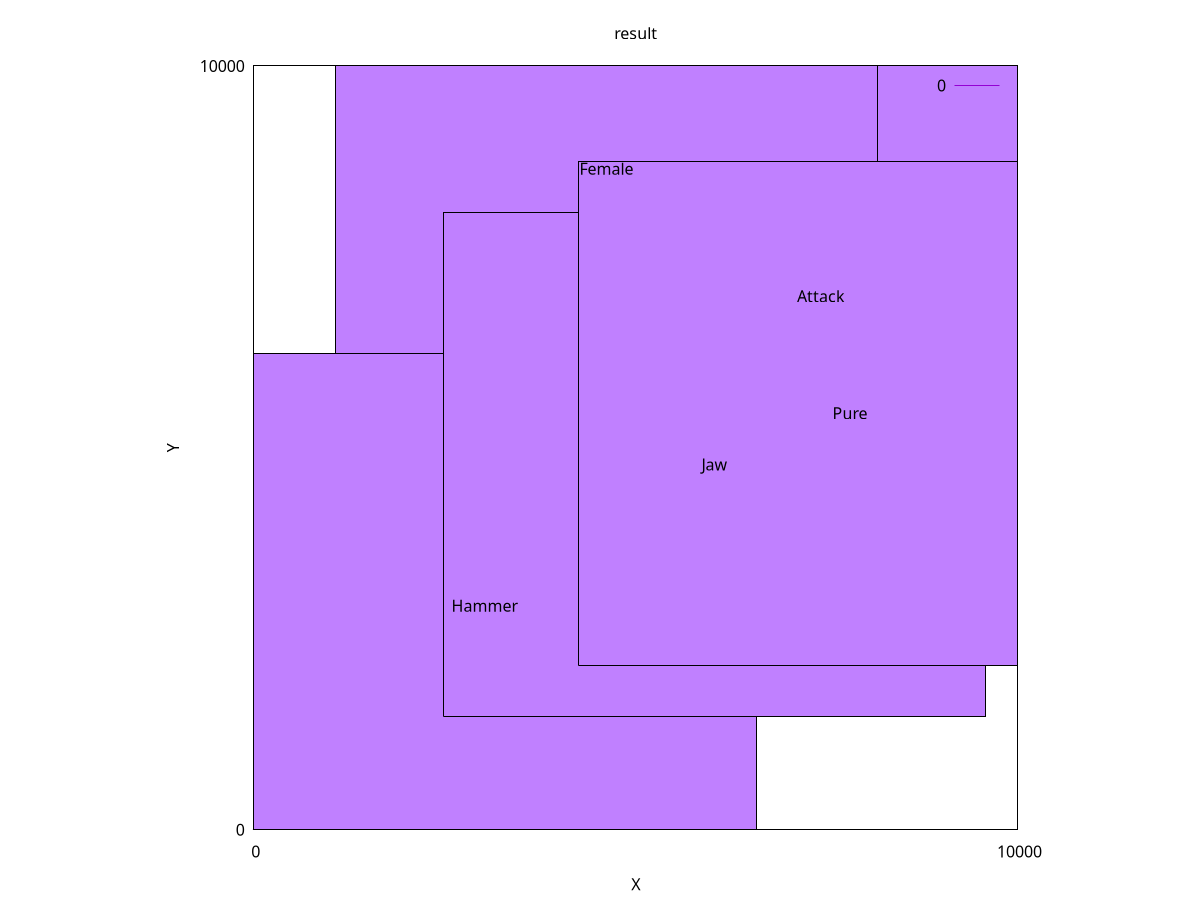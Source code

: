 reset
set title "result"
set xlabel "X"
set ylabel "Y"
set object 1 rect from 3876,3684 to 10976,10284 lw 1 fs solid fc rgb "#c080ff"
set label "Attack" at 7426,6984 center
set object 2 rect from 6879,8754 to 13979,15354 lw 1 fs solid fc rgb "#c080ff"
set label "Armored" at 10429,12054 center
set object 3 rect from 13358,7182 to 20458,13782 lw 1 fs solid fc rgb "#c080ff"
set label "Colossal" at 16908,10482 center
set object 4 rect from 1069,5354 to 8169,11954 lw 1 fs solid fc rgb "#c080ff"
set label "Female" at 4619,8654 center
set object 5 rect from 7265,11842 to 14365,18442 lw 1 fs solid fc rgb "#c080ff"
set label "Beast" at 10815,15142 center
set object 6 rect from -523,-367 to 6577,6233 lw 1 fs solid fc rgb "#c080ff"
set label "Hammer" at 3027,2933 center
set object 7 rect from 2483,1483 to 9583,8083 lw 1 fs solid fc rgb "#c080ff"
set label "Jaw" at 6033,4783 center
set object 8 rect from 4257,2154 to 11357,8754 lw 1 fs solid fc rgb "#c080ff"
set label "Pure" at 7807,5454 center
set xtics 10000
set ytics 10000
set size square
set grid
plot [0:10000][0:10000]0
set terminal png size 3840,2160
set output "output.png"
replot
replot